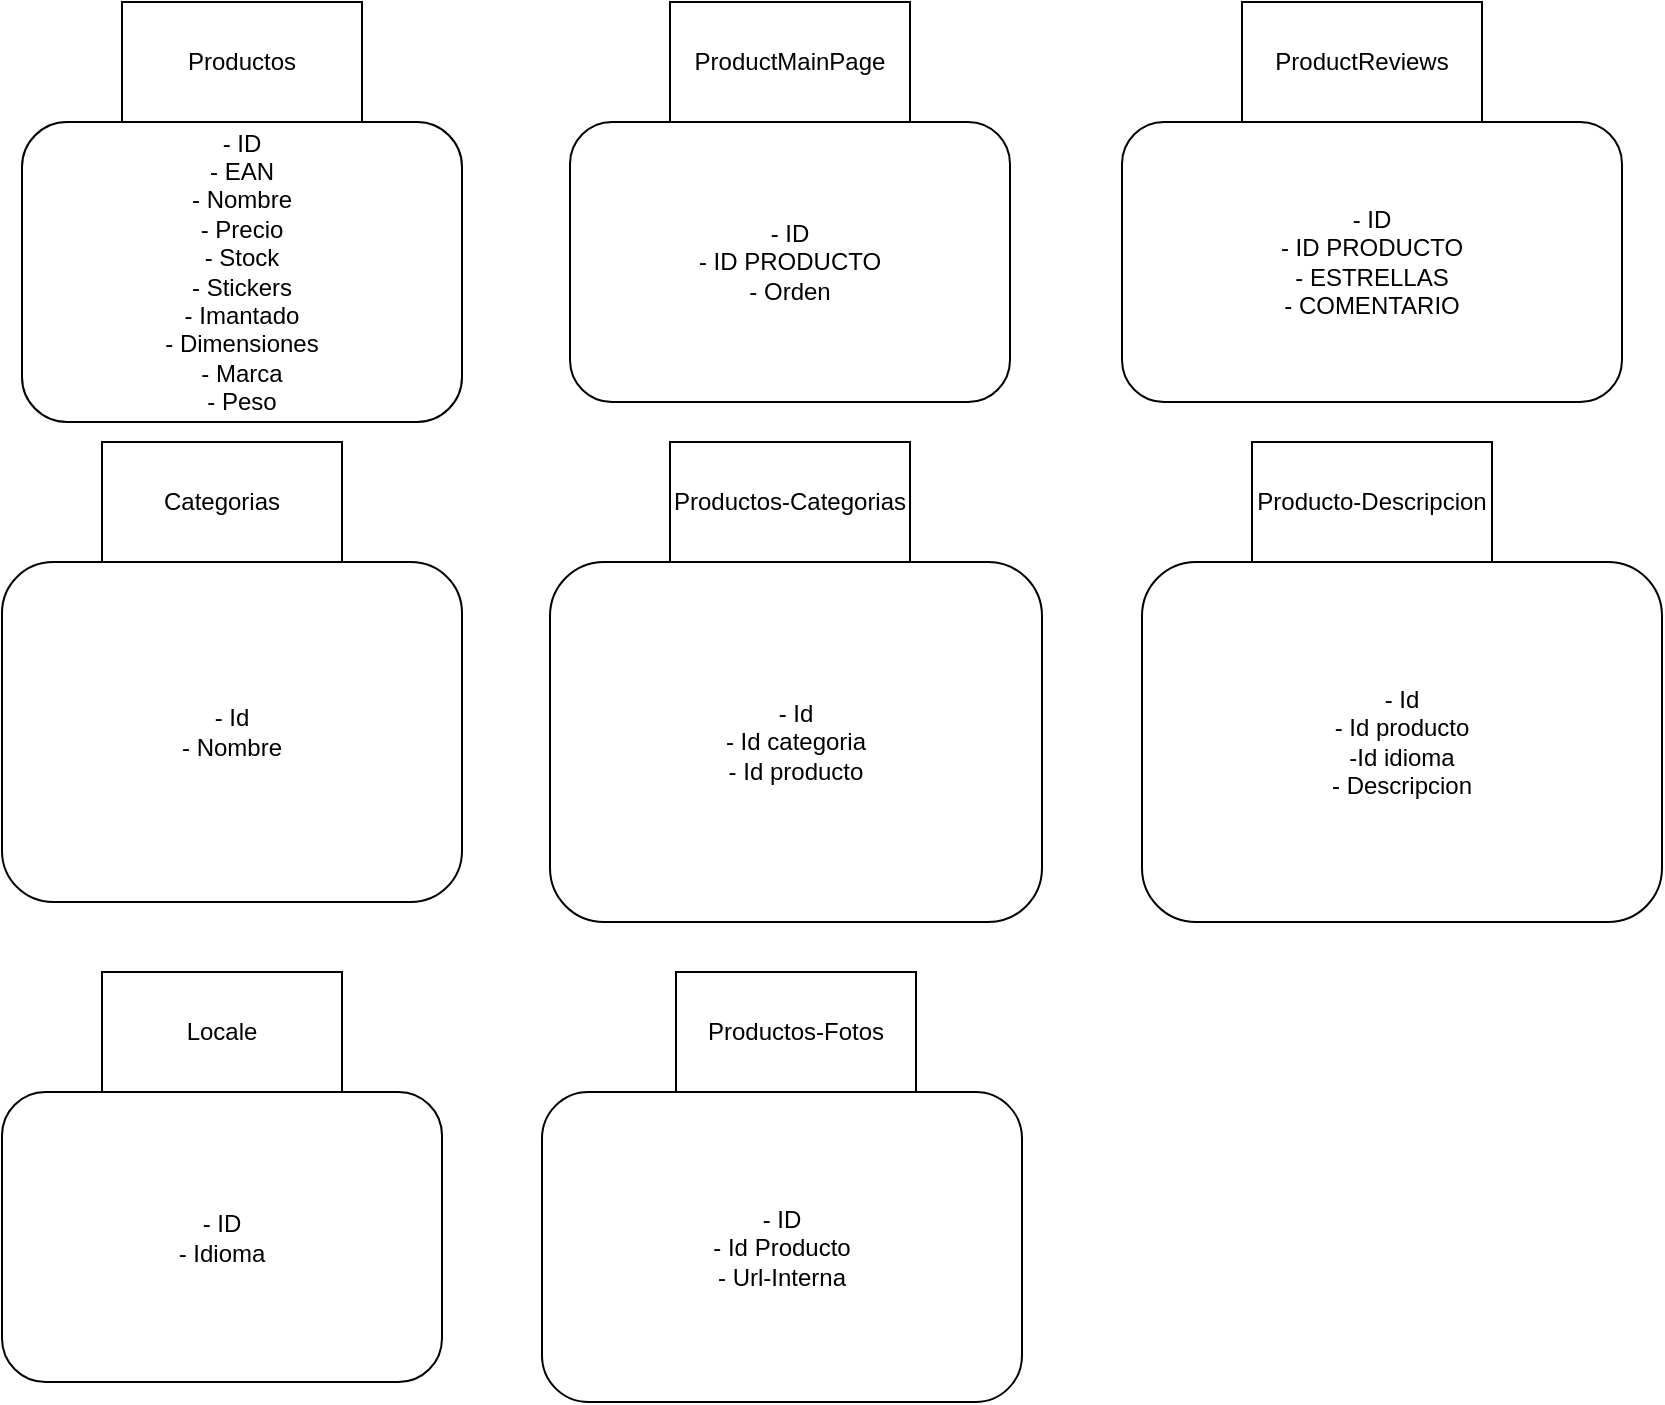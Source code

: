<mxfile version="14.7.8" type="device"><diagram id="b1VwmlPRLsUw6tAjQv2a" name="Page-1"><mxGraphModel dx="1038" dy="579" grid="1" gridSize="10" guides="1" tooltips="1" connect="1" arrows="1" fold="1" page="1" pageScale="1" pageWidth="827" pageHeight="1169" math="0" shadow="0"><root><mxCell id="0"/><mxCell id="1" parent="0"/><mxCell id="9idqdT2AYBpfsTIiqG2d-1" value="Productos" style="rounded=0;whiteSpace=wrap;html=1;" vertex="1" parent="1"><mxGeometry x="80" y="40" width="120" height="60" as="geometry"/></mxCell><mxCell id="9idqdT2AYBpfsTIiqG2d-2" value="ProductMainPage" style="rounded=0;whiteSpace=wrap;html=1;" vertex="1" parent="1"><mxGeometry x="354" y="40" width="120" height="60" as="geometry"/></mxCell><mxCell id="9idqdT2AYBpfsTIiqG2d-3" value="- ID&lt;br&gt;- EAN&lt;br&gt;- Nombre&lt;br&gt;- Precio&lt;br&gt;- Stock&lt;br&gt;- Stickers&lt;br&gt;- Imantado&lt;br&gt;- Dimensiones&lt;br&gt;- Marca&lt;br&gt;- Peso" style="rounded=1;whiteSpace=wrap;html=1;" vertex="1" parent="1"><mxGeometry x="30" y="100" width="220" height="150" as="geometry"/></mxCell><mxCell id="9idqdT2AYBpfsTIiqG2d-4" value="- ID&lt;br&gt;- ID PRODUCTO&lt;br&gt;- Orden" style="rounded=1;whiteSpace=wrap;html=1;" vertex="1" parent="1"><mxGeometry x="304" y="100" width="220" height="140" as="geometry"/></mxCell><mxCell id="9idqdT2AYBpfsTIiqG2d-5" value="ProductReviews" style="rounded=0;whiteSpace=wrap;html=1;" vertex="1" parent="1"><mxGeometry x="640" y="40" width="120" height="60" as="geometry"/></mxCell><mxCell id="9idqdT2AYBpfsTIiqG2d-6" value="- ID&lt;br&gt;- ID PRODUCTO&lt;br&gt;- ESTRELLAS&lt;br&gt;- COMENTARIO" style="rounded=1;whiteSpace=wrap;html=1;" vertex="1" parent="1"><mxGeometry x="580" y="100" width="250" height="140" as="geometry"/></mxCell><mxCell id="9idqdT2AYBpfsTIiqG2d-7" value="Categorias" style="rounded=0;whiteSpace=wrap;html=1;" vertex="1" parent="1"><mxGeometry x="70" y="260" width="120" height="60" as="geometry"/></mxCell><mxCell id="9idqdT2AYBpfsTIiqG2d-8" value="- Id&lt;br&gt;- Nombre" style="rounded=1;whiteSpace=wrap;html=1;" vertex="1" parent="1"><mxGeometry x="20" y="320" width="230" height="170" as="geometry"/></mxCell><mxCell id="9idqdT2AYBpfsTIiqG2d-9" value="Productos-Categorias" style="rounded=0;whiteSpace=wrap;html=1;" vertex="1" parent="1"><mxGeometry x="354" y="260" width="120" height="60" as="geometry"/></mxCell><mxCell id="9idqdT2AYBpfsTIiqG2d-10" value="- Id&lt;br&gt;- Id categoria&lt;br&gt;- Id producto" style="rounded=1;whiteSpace=wrap;html=1;" vertex="1" parent="1"><mxGeometry x="294" y="320" width="246" height="180" as="geometry"/></mxCell><mxCell id="9idqdT2AYBpfsTIiqG2d-12" value="Producto-Descripcion" style="rounded=0;whiteSpace=wrap;html=1;" vertex="1" parent="1"><mxGeometry x="645" y="260" width="120" height="60" as="geometry"/></mxCell><mxCell id="9idqdT2AYBpfsTIiqG2d-13" value="- Id&lt;br&gt;- Id producto&lt;br&gt;-Id idioma&lt;br&gt;- Descripcion&lt;br&gt;" style="rounded=1;whiteSpace=wrap;html=1;" vertex="1" parent="1"><mxGeometry x="590" y="320" width="260" height="180" as="geometry"/></mxCell><mxCell id="9idqdT2AYBpfsTIiqG2d-14" value="Locale" style="rounded=0;whiteSpace=wrap;html=1;" vertex="1" parent="1"><mxGeometry x="70" y="525" width="120" height="60" as="geometry"/></mxCell><mxCell id="9idqdT2AYBpfsTIiqG2d-15" value="- ID&lt;br&gt;- Idioma" style="rounded=1;whiteSpace=wrap;html=1;" vertex="1" parent="1"><mxGeometry x="20" y="585" width="220" height="145" as="geometry"/></mxCell><mxCell id="9idqdT2AYBpfsTIiqG2d-16" value="Productos-Fotos" style="rounded=0;whiteSpace=wrap;html=1;" vertex="1" parent="1"><mxGeometry x="357" y="525" width="120" height="60" as="geometry"/></mxCell><mxCell id="9idqdT2AYBpfsTIiqG2d-17" value="- ID&lt;br&gt;- Id Producto&lt;br&gt;- Url-Interna" style="rounded=1;whiteSpace=wrap;html=1;" vertex="1" parent="1"><mxGeometry x="290" y="585" width="240" height="155" as="geometry"/></mxCell></root></mxGraphModel></diagram></mxfile>